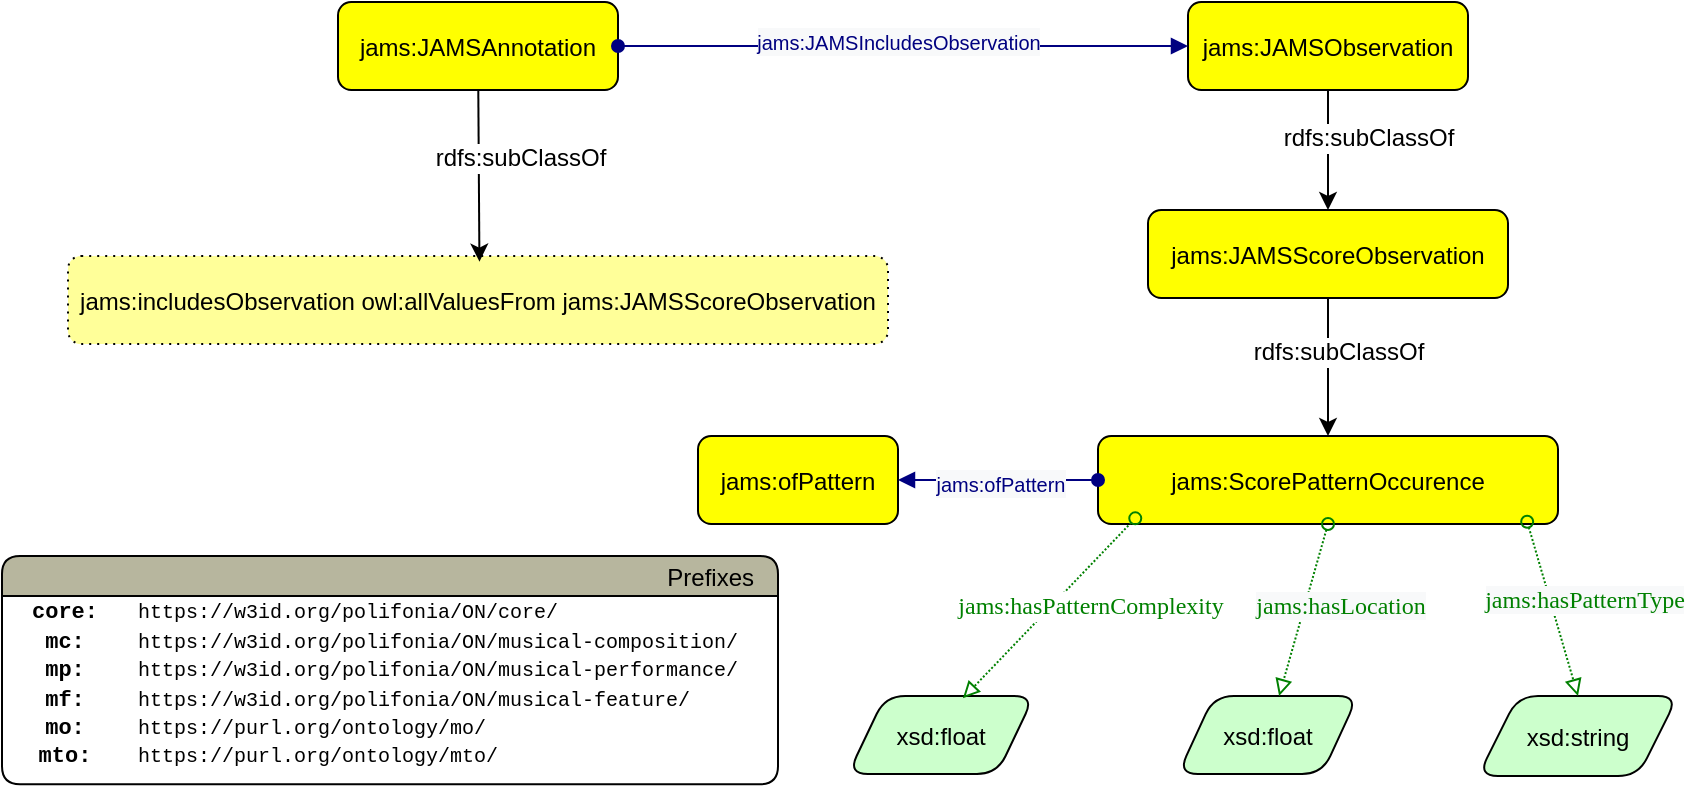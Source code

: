 <mxfile version="21.6.9" type="github">
  <diagram name="Page-1" id="eew-vyPHLmzTsxwFZZyj">
    <mxGraphModel dx="947" dy="679" grid="1" gridSize="10" guides="1" tooltips="1" connect="1" arrows="1" fold="1" page="1" pageScale="1" pageWidth="850" pageHeight="1100" math="0" shadow="0">
      <root>
        <mxCell id="0" />
        <mxCell id="1" parent="0" />
        <mxCell id="yCXSfNRGas55IirnGtBg-3" value="Prefixes" style="graphMlID=n0;shape=swimlane;startSize=20;fillColor=#b7b69e;strokeColor=#000000;strokeWidth=1.0;align=right;spacingRight=10;fontStyle=0;rounded=1;labelBorderColor=none;" vertex="1" parent="1">
          <mxGeometry x="2" y="283" width="388" height="114.1" as="geometry" />
        </mxCell>
        <mxCell id="yCXSfNRGas55IirnGtBg-4" value="&lt;span style=&quot;font-size: 11px;&quot;&gt;core:&lt;br&gt;mc:&lt;br&gt;mp:&lt;br&gt;mf:&lt;br&gt;mo:&lt;br&gt;mto:&lt;/span&gt;" style="text;html=1;align=center;verticalAlign=middle;resizable=0;points=[];autosize=1;fontFamily=Courier New;rounded=1;labelBorderColor=none;fontStyle=1" vertex="1" parent="yCXSfNRGas55IirnGtBg-3">
          <mxGeometry x="1.416" y="14.1" width="60" height="100" as="geometry" />
        </mxCell>
        <mxCell id="yCXSfNRGas55IirnGtBg-5" value="&lt;font style=&quot;font-size: 10px;&quot;&gt;https://w3id.org/polifonia/ON/core/&lt;br&gt;https://w3id.org/polifonia/ON/musical-composition/&lt;br&gt;https://w3id.org/polifonia/ON/musical-performance/&lt;br&gt;https://w3id.org/polifonia/ON/musical-feature/&lt;br&gt;https://purl.org/ontology/mo/&lt;br&gt;https://purl.org/ontology/mto/&lt;/font&gt;" style="text;html=1;align=left;verticalAlign=middle;resizable=0;points=[];autosize=1;fontFamily=Courier New;rounded=1;labelBorderColor=none;fontStyle=0" vertex="1" parent="yCXSfNRGas55IirnGtBg-3">
          <mxGeometry x="66.416" y="14.1" width="320" height="100" as="geometry" />
        </mxCell>
        <mxCell id="yCXSfNRGas55IirnGtBg-6" value="jams:includesObservation owl:allValuesFrom jams:JAMSScoreObservation" style="graphMlID=n5;shape=rect;rounded=1;arcsize=30;fillColor=#ffff99;strokeColor=#000000;strokeWidth=1.0;dashed=1;dashPattern=1 3;labelBorderColor=none;fontStyle=0" vertex="1" parent="1">
          <mxGeometry x="35" y="133" width="410" height="44" as="geometry" />
        </mxCell>
        <mxCell id="yCXSfNRGas55IirnGtBg-8" value="" style="endArrow=classic;html=1;textDirection=ltr;rounded=1;entryX=0.192;entryY=0.064;entryDx=0;entryDy=0;entryPerimeter=0;labelBorderColor=none;fontStyle=0" edge="1" parent="1" source="yCXSfNRGas55IirnGtBg-12">
          <mxGeometry width="50" height="50" relative="1" as="geometry">
            <mxPoint x="240" y="50" as="sourcePoint" />
            <mxPoint x="240.72" y="135.816" as="targetPoint" />
          </mxGeometry>
        </mxCell>
        <mxCell id="yCXSfNRGas55IirnGtBg-9" value="rdfs:subClassOf" style="text;html=1;align=center;verticalAlign=middle;resizable=0;points=[];labelBackgroundColor=#ffffff;rotation=0;rounded=1;labelBorderColor=none;fontStyle=0" vertex="1" connectable="0" parent="yCXSfNRGas55IirnGtBg-8">
          <mxGeometry x="-0.221" relative="1" as="geometry">
            <mxPoint x="19.95" as="offset" />
          </mxGeometry>
        </mxCell>
        <mxCell id="yCXSfNRGas55IirnGtBg-12" value="jams:JAMSAnnotation" style="graphMlID=n4;shape=rect;rounded=1;arcsize=30;fillColor=#ffff00;strokeColor=#000000;strokeWidth=1.0;labelBorderColor=none;fontStyle=0" vertex="1" parent="1">
          <mxGeometry x="170" y="6" width="140" height="44" as="geometry" />
        </mxCell>
        <mxCell id="yCXSfNRGas55IirnGtBg-13" value="jams:JAMSObservation" style="graphMlID=n4;shape=rect;rounded=1;arcsize=30;fillColor=#ffff00;strokeColor=#000000;strokeWidth=1.0;labelBorderColor=none;fontStyle=0" vertex="1" parent="1">
          <mxGeometry x="595" y="6" width="140" height="44" as="geometry" />
        </mxCell>
        <mxCell id="yCXSfNRGas55IirnGtBg-14" value="" style="graphMlID=e0;rounded=1;endArrow=block;strokeColor=#000080;strokeWidth=1.0;startArrow=oval;startFill=1;endFill=1;exitX=1;exitY=0.5;exitDx=0;exitDy=0;labelBorderColor=none;fontStyle=0" edge="1" parent="1" source="yCXSfNRGas55IirnGtBg-12" target="yCXSfNRGas55IirnGtBg-13">
          <mxGeometry relative="1" as="geometry">
            <mxPoint x="485" y="27.582" as="sourcePoint" />
            <mxPoint x="636" y="27.5" as="targetPoint" />
          </mxGeometry>
        </mxCell>
        <mxCell id="yCXSfNRGas55IirnGtBg-15" value="&lt;span style=&quot;color: rgb(0, 0, 128); background-color: rgb(248, 249, 250);&quot;&gt;&lt;font style=&quot;font-size: 10px;&quot;&gt;jams:JAMSIncludesObservation&lt;/font&gt;&lt;/span&gt;" style="text;html=1;align=center;verticalAlign=middle;resizable=0;points=[];labelBackgroundColor=#ffffff;rounded=1;labelBorderColor=none;fontStyle=0" vertex="1" connectable="0" parent="yCXSfNRGas55IirnGtBg-14">
          <mxGeometry x="-0.017" y="2" relative="1" as="geometry">
            <mxPoint as="offset" />
          </mxGeometry>
        </mxCell>
        <mxCell id="yCXSfNRGas55IirnGtBg-24" value="jams:JAMSScoreObservation" style="graphMlID=n4;shape=rect;rounded=1;arcsize=30;fillColor=#ffff00;strokeColor=#000000;strokeWidth=1.0;labelBorderColor=none;fontStyle=0" vertex="1" parent="1">
          <mxGeometry x="575" y="110" width="180" height="44" as="geometry" />
        </mxCell>
        <mxCell id="yCXSfNRGas55IirnGtBg-25" value="jams:ScorePatternOccurence" style="graphMlID=n4;shape=rect;rounded=1;arcsize=30;fillColor=#ffff00;strokeColor=#000000;strokeWidth=1.0;labelBorderColor=none;fontStyle=0" vertex="1" parent="1">
          <mxGeometry x="550" y="223" width="230" height="44" as="geometry" />
        </mxCell>
        <mxCell id="yCXSfNRGas55IirnGtBg-26" value="jams:ofPattern" style="graphMlID=n4;shape=rect;rounded=1;arcsize=30;fillColor=#ffff00;strokeColor=#000000;strokeWidth=1.0;labelBorderColor=none;fontStyle=0" vertex="1" parent="1">
          <mxGeometry x="350" y="223" width="100" height="44" as="geometry" />
        </mxCell>
        <mxCell id="yCXSfNRGas55IirnGtBg-27" value="" style="endArrow=classic;html=1;textDirection=ltr;rounded=1;exitX=0.5;exitY=1;exitDx=0;exitDy=0;labelBorderColor=none;fontStyle=0" edge="1" parent="1" source="yCXSfNRGas55IirnGtBg-13" target="yCXSfNRGas55IirnGtBg-24">
          <mxGeometry width="50" height="50" relative="1" as="geometry">
            <mxPoint x="605" y="93" as="sourcePoint" />
            <mxPoint x="740" y="93" as="targetPoint" />
          </mxGeometry>
        </mxCell>
        <mxCell id="yCXSfNRGas55IirnGtBg-28" value="rdfs:subClassOf" style="text;html=1;align=center;verticalAlign=middle;resizable=0;points=[];labelBackgroundColor=#ffffff;rotation=0;rounded=1;labelBorderColor=none;fontStyle=0" vertex="1" connectable="0" parent="yCXSfNRGas55IirnGtBg-27">
          <mxGeometry x="-0.221" relative="1" as="geometry">
            <mxPoint x="19.95" as="offset" />
          </mxGeometry>
        </mxCell>
        <mxCell id="yCXSfNRGas55IirnGtBg-30" value="" style="endArrow=classic;html=1;textDirection=ltr;rounded=1;exitX=0.5;exitY=1;exitDx=0;exitDy=0;entryX=0.5;entryY=0;entryDx=0;entryDy=0;labelBorderColor=none;fontStyle=0" edge="1" parent="1" source="yCXSfNRGas55IirnGtBg-24" target="yCXSfNRGas55IirnGtBg-25">
          <mxGeometry width="50" height="50" relative="1" as="geometry">
            <mxPoint x="690" y="148" as="sourcePoint" />
            <mxPoint x="690" y="201" as="targetPoint" />
          </mxGeometry>
        </mxCell>
        <mxCell id="yCXSfNRGas55IirnGtBg-31" value="rdfs:subClassOf" style="text;html=1;align=center;verticalAlign=middle;resizable=0;points=[];labelBackgroundColor=#ffffff;rotation=0;rounded=1;labelBorderColor=none;fontStyle=0" vertex="1" connectable="0" parent="yCXSfNRGas55IirnGtBg-30">
          <mxGeometry x="-0.221" relative="1" as="geometry">
            <mxPoint x="5" as="offset" />
          </mxGeometry>
        </mxCell>
        <mxCell id="yCXSfNRGas55IirnGtBg-33" value="xsd:string" style="graphMlID=n6;shape=parallelogram;fillColor=#ccffcc;strokeColor=#000000;strokeWidth=1.0;rounded=1;labelBorderColor=none;fontStyle=0" vertex="1" parent="1">
          <mxGeometry x="740" y="353" width="100" height="40" as="geometry" />
        </mxCell>
        <mxCell id="yCXSfNRGas55IirnGtBg-34" value="" style="graphMlID=e6;rounded=1;endArrow=block;strokeColor=#008000;dashed=1;dashPattern=1 1;strokeWidth=1.0;startArrow=oval;startFill=0;endFill=0;exitX=0.933;exitY=0.974;exitDx=0;exitDy=0;entryX=0.5;entryY=0;entryDx=0;entryDy=0;exitPerimeter=0;labelBorderColor=none;fontStyle=0" edge="1" parent="1" target="yCXSfNRGas55IirnGtBg-33" source="yCXSfNRGas55IirnGtBg-25">
          <mxGeometry relative="1" as="geometry">
            <Array as="points" />
            <mxPoint x="709" y="536" as="sourcePoint" />
            <mxPoint x="744" y="503" as="targetPoint" />
          </mxGeometry>
        </mxCell>
        <mxCell id="yCXSfNRGas55IirnGtBg-35" value="&lt;span style=&quot;color: rgb(0, 128, 0); background-color: rgb(248, 249, 250);&quot;&gt;&lt;font face=&quot;dialog&quot; style=&quot;font-size: 12px;&quot;&gt;jams:hasPatternType&lt;/font&gt;&lt;/span&gt;" style="text;html=1;align=center;verticalAlign=middle;resizable=0;points=[];labelBackgroundColor=#ffffff;rounded=1;labelBorderColor=none;fontStyle=0" vertex="1" connectable="0" parent="yCXSfNRGas55IirnGtBg-34">
          <mxGeometry x="-0.087" y="3" relative="1" as="geometry">
            <mxPoint x="14" as="offset" />
          </mxGeometry>
        </mxCell>
        <mxCell id="yCXSfNRGas55IirnGtBg-36" value="" style="graphMlID=e0;rounded=1;endArrow=block;strokeColor=#000080;strokeWidth=1.0;startArrow=oval;startFill=1;endFill=1;exitX=0;exitY=0.5;exitDx=0;exitDy=0;entryX=1;entryY=0.5;entryDx=0;entryDy=0;labelBorderColor=none;fontStyle=0" edge="1" parent="1" source="yCXSfNRGas55IirnGtBg-25" target="yCXSfNRGas55IirnGtBg-26">
          <mxGeometry relative="1" as="geometry">
            <mxPoint x="561" y="267" as="sourcePoint" />
            <mxPoint x="502" y="38" as="targetPoint" />
          </mxGeometry>
        </mxCell>
        <mxCell id="yCXSfNRGas55IirnGtBg-37" value="&lt;span style=&quot;color: rgb(0, 0, 128); background-color: rgb(248, 249, 250);&quot;&gt;&lt;font style=&quot;font-size: 10px;&quot;&gt;jams:ofPattern&lt;/font&gt;&lt;/span&gt;" style="text;html=1;align=center;verticalAlign=middle;resizable=0;points=[];labelBackgroundColor=#ffffff;rounded=1;labelBorderColor=none;fontStyle=0" vertex="1" connectable="0" parent="yCXSfNRGas55IirnGtBg-36">
          <mxGeometry x="-0.017" y="2" relative="1" as="geometry">
            <mxPoint as="offset" />
          </mxGeometry>
        </mxCell>
        <mxCell id="yCXSfNRGas55IirnGtBg-38" value="xsd:float" style="graphMlID=n6;shape=parallelogram;fillColor=#ccffcc;strokeColor=#000000;strokeWidth=1.0;rounded=1;labelBorderColor=none;fontStyle=0" vertex="1" parent="1">
          <mxGeometry x="590" y="353" width="90" height="39" as="geometry" />
        </mxCell>
        <mxCell id="yCXSfNRGas55IirnGtBg-39" value="" style="graphMlID=e6;rounded=1;endArrow=block;strokeColor=#008000;dashed=1;dashPattern=1 1;strokeWidth=1.0;startArrow=oval;startFill=0;endFill=0;exitX=0.5;exitY=1;exitDx=0;exitDy=0;labelBorderColor=none;fontStyle=0" edge="1" parent="1" target="yCXSfNRGas55IirnGtBg-38" source="yCXSfNRGas55IirnGtBg-25">
          <mxGeometry relative="1" as="geometry">
            <Array as="points" />
            <mxPoint x="637" y="268" as="sourcePoint" />
            <mxPoint x="700" y="343" as="targetPoint" />
          </mxGeometry>
        </mxCell>
        <mxCell id="yCXSfNRGas55IirnGtBg-40" value="&lt;span style=&quot;color: rgb(0, 128, 0); background-color: rgb(248, 249, 250);&quot;&gt;&lt;font face=&quot;dialog&quot; style=&quot;font-size: 12px;&quot;&gt;jams:hasLocation&lt;/font&gt;&lt;/span&gt;" style="text;html=1;align=center;verticalAlign=middle;resizable=0;points=[];labelBackgroundColor=#ffffff;rounded=1;labelBorderColor=none;fontStyle=0" vertex="1" connectable="0" parent="yCXSfNRGas55IirnGtBg-39">
          <mxGeometry x="-0.087" y="3" relative="1" as="geometry">
            <mxPoint x="14" as="offset" />
          </mxGeometry>
        </mxCell>
        <mxCell id="yCXSfNRGas55IirnGtBg-41" value="xsd:float" style="graphMlID=n6;shape=parallelogram;fillColor=#ccffcc;strokeColor=#000000;strokeWidth=1.0;rounded=1;labelBorderColor=none;fontStyle=0" vertex="1" parent="1">
          <mxGeometry x="425" y="353" width="93.09" height="39" as="geometry" />
        </mxCell>
        <mxCell id="yCXSfNRGas55IirnGtBg-42" value="" style="graphMlID=e6;rounded=1;endArrow=block;strokeColor=#008000;dashed=1;dashPattern=1 1;strokeWidth=1.0;startArrow=oval;startFill=0;endFill=0;exitX=0.081;exitY=0.936;exitDx=0;exitDy=0;entryX=0.617;entryY=0.03;entryDx=0;entryDy=0;exitPerimeter=0;entryPerimeter=0;labelBorderColor=none;fontStyle=0" edge="1" parent="1" target="yCXSfNRGas55IirnGtBg-41" source="yCXSfNRGas55IirnGtBg-25">
          <mxGeometry relative="1" as="geometry">
            <Array as="points" />
            <mxPoint x="605" y="267" as="sourcePoint" />
            <mxPoint x="516" y="505" as="targetPoint" />
          </mxGeometry>
        </mxCell>
        <mxCell id="yCXSfNRGas55IirnGtBg-43" value="&lt;font face=&quot;dialog&quot; style=&quot;font-size: 12px;&quot; color=&quot;#008000&quot;&gt;jams:hasPatternComplexity&lt;/font&gt;" style="text;html=1;align=center;verticalAlign=middle;resizable=0;points=[];labelBackgroundColor=#ffffff;rounded=1;labelBorderColor=none;fontStyle=0" vertex="1" connectable="0" parent="yCXSfNRGas55IirnGtBg-42">
          <mxGeometry x="-0.087" y="3" relative="1" as="geometry">
            <mxPoint x="14" as="offset" />
          </mxGeometry>
        </mxCell>
      </root>
    </mxGraphModel>
  </diagram>
</mxfile>
